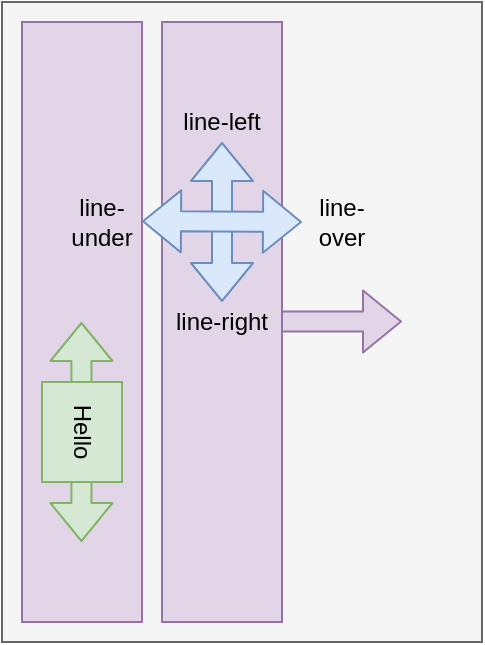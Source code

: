 <mxfile version="13.1.5" type="device"><diagram id="LgjTPwxMQ01JuIyx9_Hg" name="Page-1"><mxGraphModel dx="501" dy="310" grid="1" gridSize="10" guides="1" tooltips="1" connect="1" arrows="1" fold="1" page="1" pageScale="1" pageWidth="850" pageHeight="1100" math="0" shadow="0"><root><mxCell id="0"/><mxCell id="1" parent="0"/><mxCell id="t0PvGvEKLj19Cgtn3Sia-1" value="" style="rounded=0;whiteSpace=wrap;html=1;fillColor=#f5f5f5;strokeColor=#666666;fontColor=#333333;" parent="1" vertex="1"><mxGeometry x="160" y="80" width="240" height="320" as="geometry"/></mxCell><mxCell id="t0PvGvEKLj19Cgtn3Sia-6" value="" style="shape=flexArrow;endArrow=classic;html=1;fillColor=#e1d5e7;strokeColor=#9673a6;" parent="1" edge="1"><mxGeometry width="50" height="50" relative="1" as="geometry"><mxPoint x="290" y="239.8" as="sourcePoint"/><mxPoint x="360" y="239.8" as="targetPoint"/></mxGeometry></mxCell><mxCell id="t0PvGvEKLj19Cgtn3Sia-2" value="" style="rounded=0;whiteSpace=wrap;html=1;fillColor=#e1d5e7;strokeColor=#9673a6;" parent="1" vertex="1"><mxGeometry x="170" y="90" width="60" height="300" as="geometry"/></mxCell><mxCell id="t0PvGvEKLj19Cgtn3Sia-7" value="" style="rounded=0;whiteSpace=wrap;html=1;fillColor=#e1d5e7;strokeColor=#9673a6;" parent="1" vertex="1"><mxGeometry x="240" y="90" width="60" height="300" as="geometry"/></mxCell><mxCell id="92vZLmjIPWa5lhVzrwvh-1" value="line-left" style="text;html=1;strokeColor=none;fillColor=none;align=center;verticalAlign=middle;whiteSpace=wrap;rounded=0;" parent="1" vertex="1"><mxGeometry x="240" y="130" width="60" height="20" as="geometry"/></mxCell><mxCell id="92vZLmjIPWa5lhVzrwvh-2" value="" style="shape=flexArrow;endArrow=classic;startArrow=classic;html=1;fillColor=#dae8fc;strokeColor=#6c8ebf;" parent="1" edge="1"><mxGeometry width="50" height="50" relative="1" as="geometry"><mxPoint x="270" y="230" as="sourcePoint"/><mxPoint x="270.0" y="150" as="targetPoint"/></mxGeometry></mxCell><mxCell id="92vZLmjIPWa5lhVzrwvh-3" value="line-under" style="text;html=1;strokeColor=none;fillColor=none;align=center;verticalAlign=middle;whiteSpace=wrap;rounded=0;" parent="1" vertex="1"><mxGeometry x="190" y="180" width="40" height="20" as="geometry"/></mxCell><mxCell id="92vZLmjIPWa5lhVzrwvh-4" value="line-over" style="text;html=1;strokeColor=none;fillColor=none;align=center;verticalAlign=middle;whiteSpace=wrap;rounded=0;" parent="1" vertex="1"><mxGeometry x="310" y="180" width="40" height="20" as="geometry"/></mxCell><mxCell id="92vZLmjIPWa5lhVzrwvh-5" value="" style="shape=flexArrow;endArrow=classic;startArrow=classic;html=1;fillColor=#dae8fc;strokeColor=#6c8ebf;" parent="1" edge="1"><mxGeometry width="50" height="50" relative="1" as="geometry"><mxPoint x="230.0" y="189.58" as="sourcePoint"/><mxPoint x="310" y="190" as="targetPoint"/></mxGeometry></mxCell><mxCell id="92vZLmjIPWa5lhVzrwvh-6" value="line-right" style="text;html=1;strokeColor=none;fillColor=none;align=center;verticalAlign=middle;whiteSpace=wrap;rounded=0;" parent="1" vertex="1"><mxGeometry x="240" y="230" width="60" height="20" as="geometry"/></mxCell><mxCell id="gmnSbcMNOvwxuvU0Nh2L-1" value="" style="shape=flexArrow;endArrow=classic;startArrow=classic;html=1;fillColor=#d5e8d4;strokeColor=#82b366;" edge="1" parent="1"><mxGeometry width="50" height="50" relative="1" as="geometry"><mxPoint x="199.71" y="350" as="sourcePoint"/><mxPoint x="199.71" y="240" as="targetPoint"/></mxGeometry></mxCell><mxCell id="gmnSbcMNOvwxuvU0Nh2L-2" value="" style="rounded=0;whiteSpace=wrap;html=1;fillColor=#d5e8d4;strokeColor=#82b366;" vertex="1" parent="1"><mxGeometry x="180" y="270" width="40" height="50" as="geometry"/></mxCell><mxCell id="gmnSbcMNOvwxuvU0Nh2L-3" value="Hello" style="text;html=1;strokeColor=none;fillColor=none;align=center;verticalAlign=middle;whiteSpace=wrap;rounded=0;rotation=90;" vertex="1" parent="1"><mxGeometry x="180" y="285" width="40" height="20" as="geometry"/></mxCell></root></mxGraphModel></diagram></mxfile>